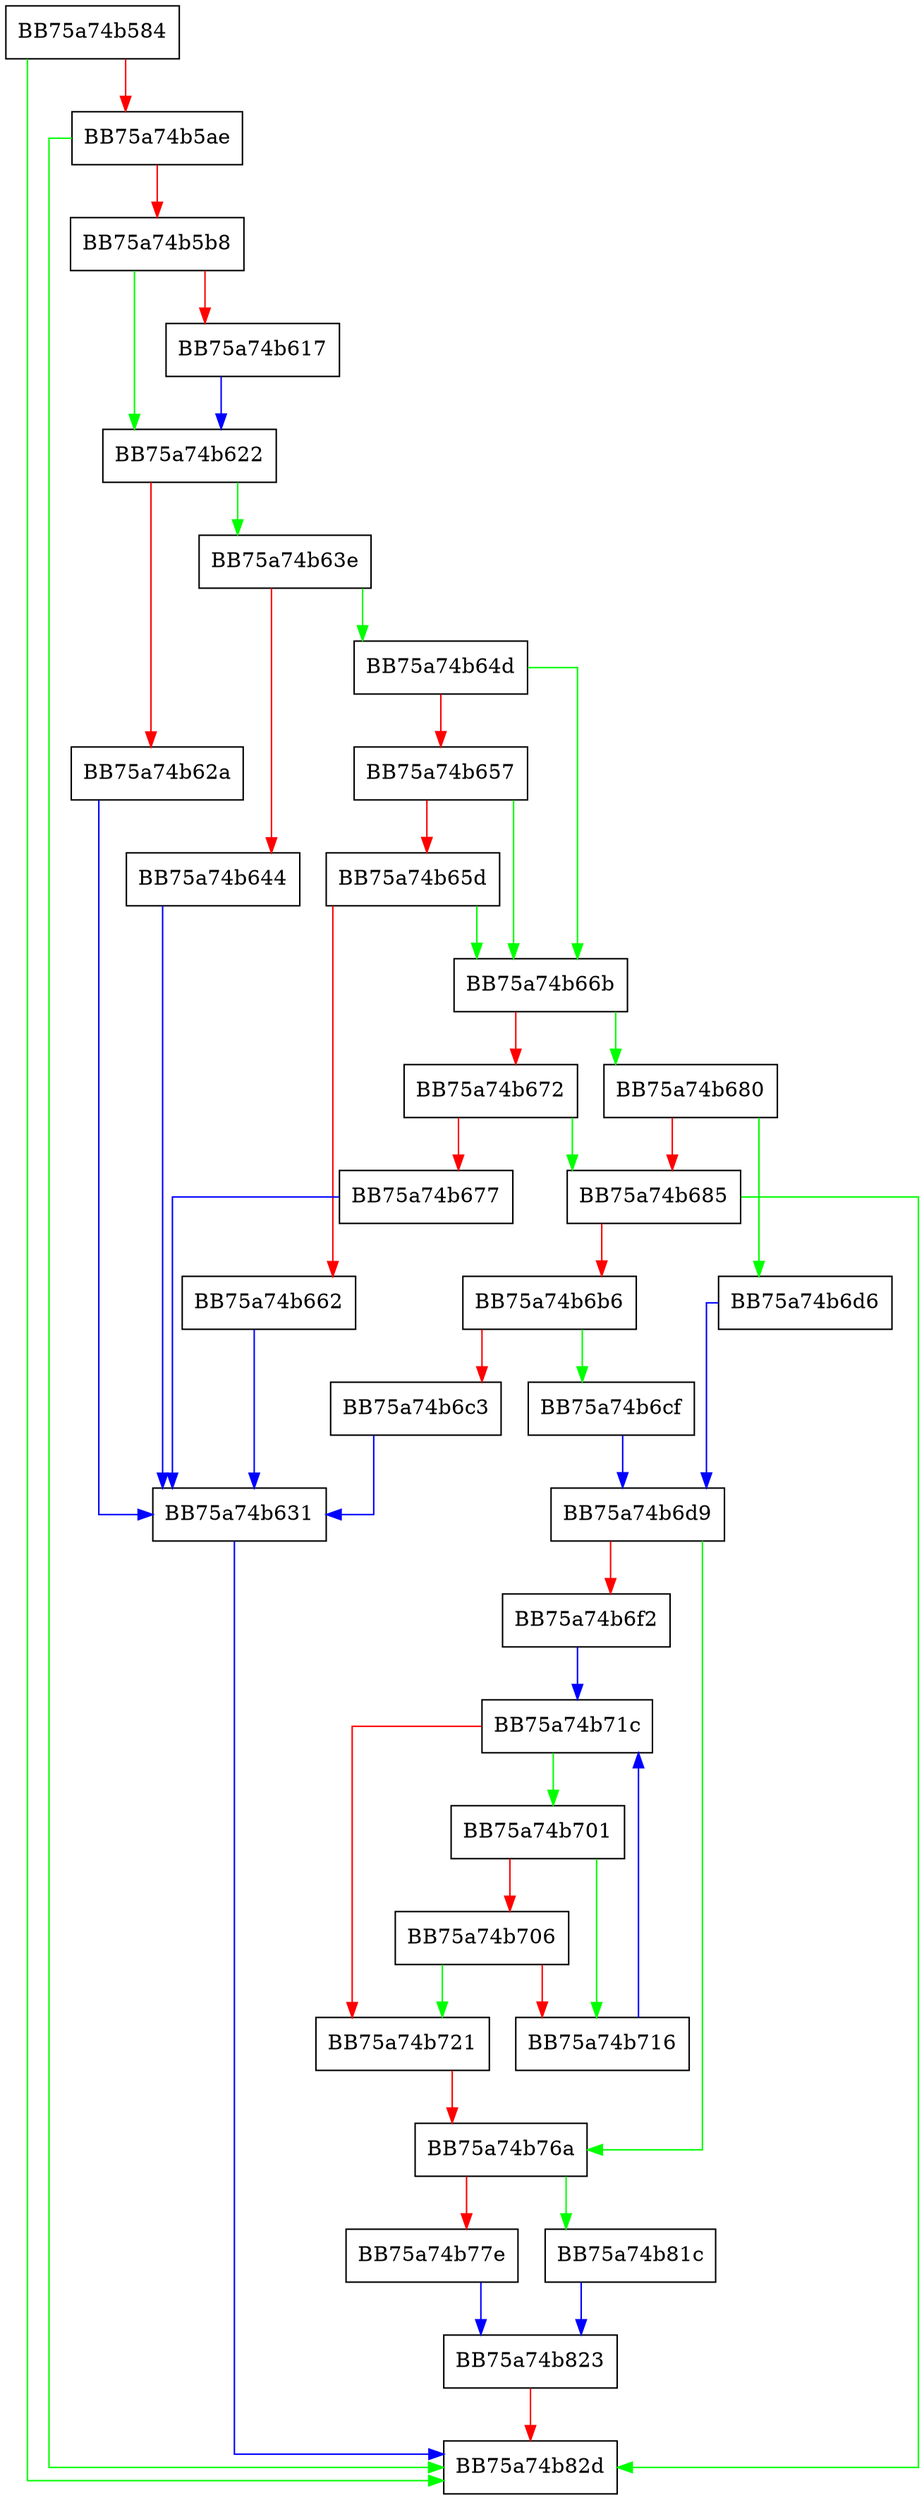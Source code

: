 digraph sqlite3AlterFinishAddColumn {
  node [shape="box"];
  graph [splines=ortho];
  BB75a74b584 -> BB75a74b82d [color="green"];
  BB75a74b584 -> BB75a74b5ae [color="red"];
  BB75a74b5ae -> BB75a74b82d [color="green"];
  BB75a74b5ae -> BB75a74b5b8 [color="red"];
  BB75a74b5b8 -> BB75a74b622 [color="green"];
  BB75a74b5b8 -> BB75a74b617 [color="red"];
  BB75a74b617 -> BB75a74b622 [color="blue"];
  BB75a74b622 -> BB75a74b63e [color="green"];
  BB75a74b622 -> BB75a74b62a [color="red"];
  BB75a74b62a -> BB75a74b631 [color="blue"];
  BB75a74b631 -> BB75a74b82d [color="blue"];
  BB75a74b63e -> BB75a74b64d [color="green"];
  BB75a74b63e -> BB75a74b644 [color="red"];
  BB75a74b644 -> BB75a74b631 [color="blue"];
  BB75a74b64d -> BB75a74b66b [color="green"];
  BB75a74b64d -> BB75a74b657 [color="red"];
  BB75a74b657 -> BB75a74b66b [color="green"];
  BB75a74b657 -> BB75a74b65d [color="red"];
  BB75a74b65d -> BB75a74b66b [color="green"];
  BB75a74b65d -> BB75a74b662 [color="red"];
  BB75a74b662 -> BB75a74b631 [color="blue"];
  BB75a74b66b -> BB75a74b680 [color="green"];
  BB75a74b66b -> BB75a74b672 [color="red"];
  BB75a74b672 -> BB75a74b685 [color="green"];
  BB75a74b672 -> BB75a74b677 [color="red"];
  BB75a74b677 -> BB75a74b631 [color="blue"];
  BB75a74b680 -> BB75a74b6d6 [color="green"];
  BB75a74b680 -> BB75a74b685 [color="red"];
  BB75a74b685 -> BB75a74b82d [color="green"];
  BB75a74b685 -> BB75a74b6b6 [color="red"];
  BB75a74b6b6 -> BB75a74b6cf [color="green"];
  BB75a74b6b6 -> BB75a74b6c3 [color="red"];
  BB75a74b6c3 -> BB75a74b631 [color="blue"];
  BB75a74b6cf -> BB75a74b6d9 [color="blue"];
  BB75a74b6d6 -> BB75a74b6d9 [color="blue"];
  BB75a74b6d9 -> BB75a74b76a [color="green"];
  BB75a74b6d9 -> BB75a74b6f2 [color="red"];
  BB75a74b6f2 -> BB75a74b71c [color="blue"];
  BB75a74b701 -> BB75a74b716 [color="green"];
  BB75a74b701 -> BB75a74b706 [color="red"];
  BB75a74b706 -> BB75a74b721 [color="green"];
  BB75a74b706 -> BB75a74b716 [color="red"];
  BB75a74b716 -> BB75a74b71c [color="blue"];
  BB75a74b71c -> BB75a74b701 [color="green"];
  BB75a74b71c -> BB75a74b721 [color="red"];
  BB75a74b721 -> BB75a74b76a [color="red"];
  BB75a74b76a -> BB75a74b81c [color="green"];
  BB75a74b76a -> BB75a74b77e [color="red"];
  BB75a74b77e -> BB75a74b823 [color="blue"];
  BB75a74b81c -> BB75a74b823 [color="blue"];
  BB75a74b823 -> BB75a74b82d [color="red"];
}